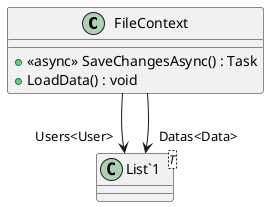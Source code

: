 @startuml
class FileContext {
    + <<async>> SaveChangesAsync() : Task
    + LoadData() : void
}
class "List`1"<T> {
}
FileContext --> "Users<User>" "List`1"
FileContext --> "Datas<Data>" "List`1"
@enduml
